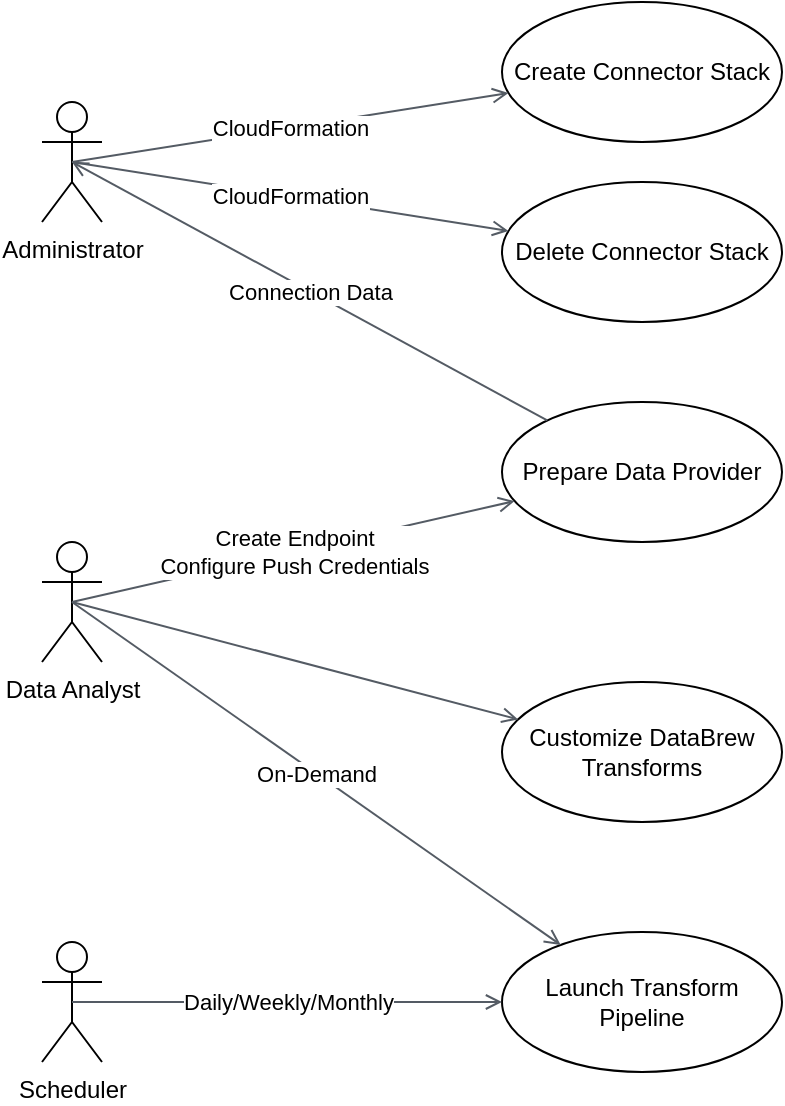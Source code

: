 <mxfile>
    <diagram id="Q3IZNeusegPFfXNAoilN" name="Page-1">
        <mxGraphModel dx="1250" dy="770" grid="1" gridSize="10" guides="1" tooltips="1" connect="1" arrows="1" fold="1" page="1" pageScale="1" pageWidth="850" pageHeight="1100" math="0" shadow="0">
            <root>
                <mxCell id="0"/>
                <mxCell id="1" parent="0"/>
                <mxCell id="2" value="Administrator" style="shape=umlActor;verticalLabelPosition=bottom;verticalAlign=top;html=1;" parent="1" vertex="1">
                    <mxGeometry x="220" y="180" width="30" height="60" as="geometry"/>
                </mxCell>
                <mxCell id="4" value="Prepare Data Provider" style="ellipse;whiteSpace=wrap;html=1;" parent="1" vertex="1">
                    <mxGeometry x="450" y="330" width="140" height="70" as="geometry"/>
                </mxCell>
                <mxCell id="7" value="Data Analyst" style="shape=umlActor;verticalLabelPosition=bottom;verticalAlign=top;html=1;" parent="1" vertex="1">
                    <mxGeometry x="220" y="400" width="30" height="60" as="geometry"/>
                </mxCell>
                <mxCell id="8" value="Create Connector Stack" style="ellipse;whiteSpace=wrap;html=1;" parent="1" vertex="1">
                    <mxGeometry x="450" y="130" width="140" height="70" as="geometry"/>
                </mxCell>
                <mxCell id="9" value="Launch Transform Pipeline" style="ellipse;whiteSpace=wrap;html=1;" parent="1" vertex="1">
                    <mxGeometry x="450" y="595" width="140" height="70" as="geometry"/>
                </mxCell>
                <mxCell id="10" value="Create Endpoint&lt;br&gt;Configure Push Credentials" style="html=1;endArrow=open;elbow=vertical;startArrow=none;endFill=0;strokeColor=#545B64;rounded=0;exitX=0.5;exitY=0.5;exitDx=0;exitDy=0;exitPerimeter=0;" parent="1" source="7" target="4" edge="1">
                    <mxGeometry width="100" relative="1" as="geometry">
                        <mxPoint x="340" y="390" as="sourcePoint"/>
                        <mxPoint x="440" y="390" as="targetPoint"/>
                    </mxGeometry>
                </mxCell>
                <mxCell id="12" value="Connection Data" style="html=1;endArrow=open;elbow=vertical;startArrow=none;endFill=0;strokeColor=#545B64;rounded=0;entryX=0.5;entryY=0.5;entryDx=0;entryDy=0;entryPerimeter=0;" parent="1" source="4" target="2" edge="1">
                    <mxGeometry width="100" relative="1" as="geometry">
                        <mxPoint x="245" y="150" as="sourcePoint"/>
                        <mxPoint x="437.407" y="175.901" as="targetPoint"/>
                    </mxGeometry>
                </mxCell>
                <mxCell id="13" value="CloudFormation" style="html=1;endArrow=open;elbow=vertical;startArrow=none;endFill=0;strokeColor=#545B64;rounded=0;exitX=0.5;exitY=0.5;exitDx=0;exitDy=0;exitPerimeter=0;" parent="1" source="2" target="8" edge="1">
                    <mxGeometry width="100" relative="1" as="geometry">
                        <mxPoint x="466.171" y="214.122" as="sourcePoint"/>
                        <mxPoint x="245" y="380" as="targetPoint"/>
                    </mxGeometry>
                </mxCell>
                <mxCell id="14" value="Scheduler" style="shape=umlActor;verticalLabelPosition=bottom;verticalAlign=top;html=1;" vertex="1" parent="1">
                    <mxGeometry x="220" y="600" width="30" height="60" as="geometry"/>
                </mxCell>
                <mxCell id="15" value="On-Demand" style="html=1;endArrow=open;elbow=vertical;startArrow=none;endFill=0;strokeColor=#545B64;rounded=0;exitX=0.5;exitY=0.5;exitDx=0;exitDy=0;exitPerimeter=0;" edge="1" parent="1" source="7" target="9">
                    <mxGeometry width="100" relative="1" as="geometry">
                        <mxPoint x="245" y="440" as="sourcePoint"/>
                        <mxPoint x="466.313" y="389.525" as="targetPoint"/>
                    </mxGeometry>
                </mxCell>
                <mxCell id="16" value="Daily/Weekly/Monthly" style="html=1;endArrow=open;elbow=vertical;startArrow=none;endFill=0;strokeColor=#545B64;rounded=0;exitX=0.5;exitY=0.5;exitDx=0;exitDy=0;exitPerimeter=0;" edge="1" parent="1" source="14" target="9">
                    <mxGeometry width="100" relative="1" as="geometry">
                        <mxPoint x="245" y="440" as="sourcePoint"/>
                        <mxPoint x="485.7" y="537.912" as="targetPoint"/>
                    </mxGeometry>
                </mxCell>
                <mxCell id="17" value="Customize DataBrew Transforms" style="ellipse;whiteSpace=wrap;html=1;" vertex="1" parent="1">
                    <mxGeometry x="450" y="470" width="140" height="70" as="geometry"/>
                </mxCell>
                <mxCell id="18" value="" style="html=1;endArrow=open;elbow=vertical;startArrow=none;endFill=0;strokeColor=#545B64;rounded=0;exitX=0.5;exitY=0.5;exitDx=0;exitDy=0;exitPerimeter=0;" edge="1" parent="1" source="7" target="17">
                    <mxGeometry width="100" relative="1" as="geometry">
                        <mxPoint x="245" y="440" as="sourcePoint"/>
                        <mxPoint x="466.313" y="389.525" as="targetPoint"/>
                    </mxGeometry>
                </mxCell>
                <mxCell id="19" value="Delete Connector Stack" style="ellipse;whiteSpace=wrap;html=1;" vertex="1" parent="1">
                    <mxGeometry x="450" y="220" width="140" height="70" as="geometry"/>
                </mxCell>
                <mxCell id="20" value="CloudFormation" style="html=1;endArrow=open;elbow=vertical;startArrow=none;endFill=0;strokeColor=#545B64;rounded=0;exitX=0.5;exitY=0.5;exitDx=0;exitDy=0;exitPerimeter=0;" edge="1" parent="1" source="2" target="19">
                    <mxGeometry width="100" relative="1" as="geometry">
                        <mxPoint x="245" y="290" as="sourcePoint"/>
                        <mxPoint x="475.526" y="196.981" as="targetPoint"/>
                    </mxGeometry>
                </mxCell>
            </root>
        </mxGraphModel>
    </diagram>
</mxfile>